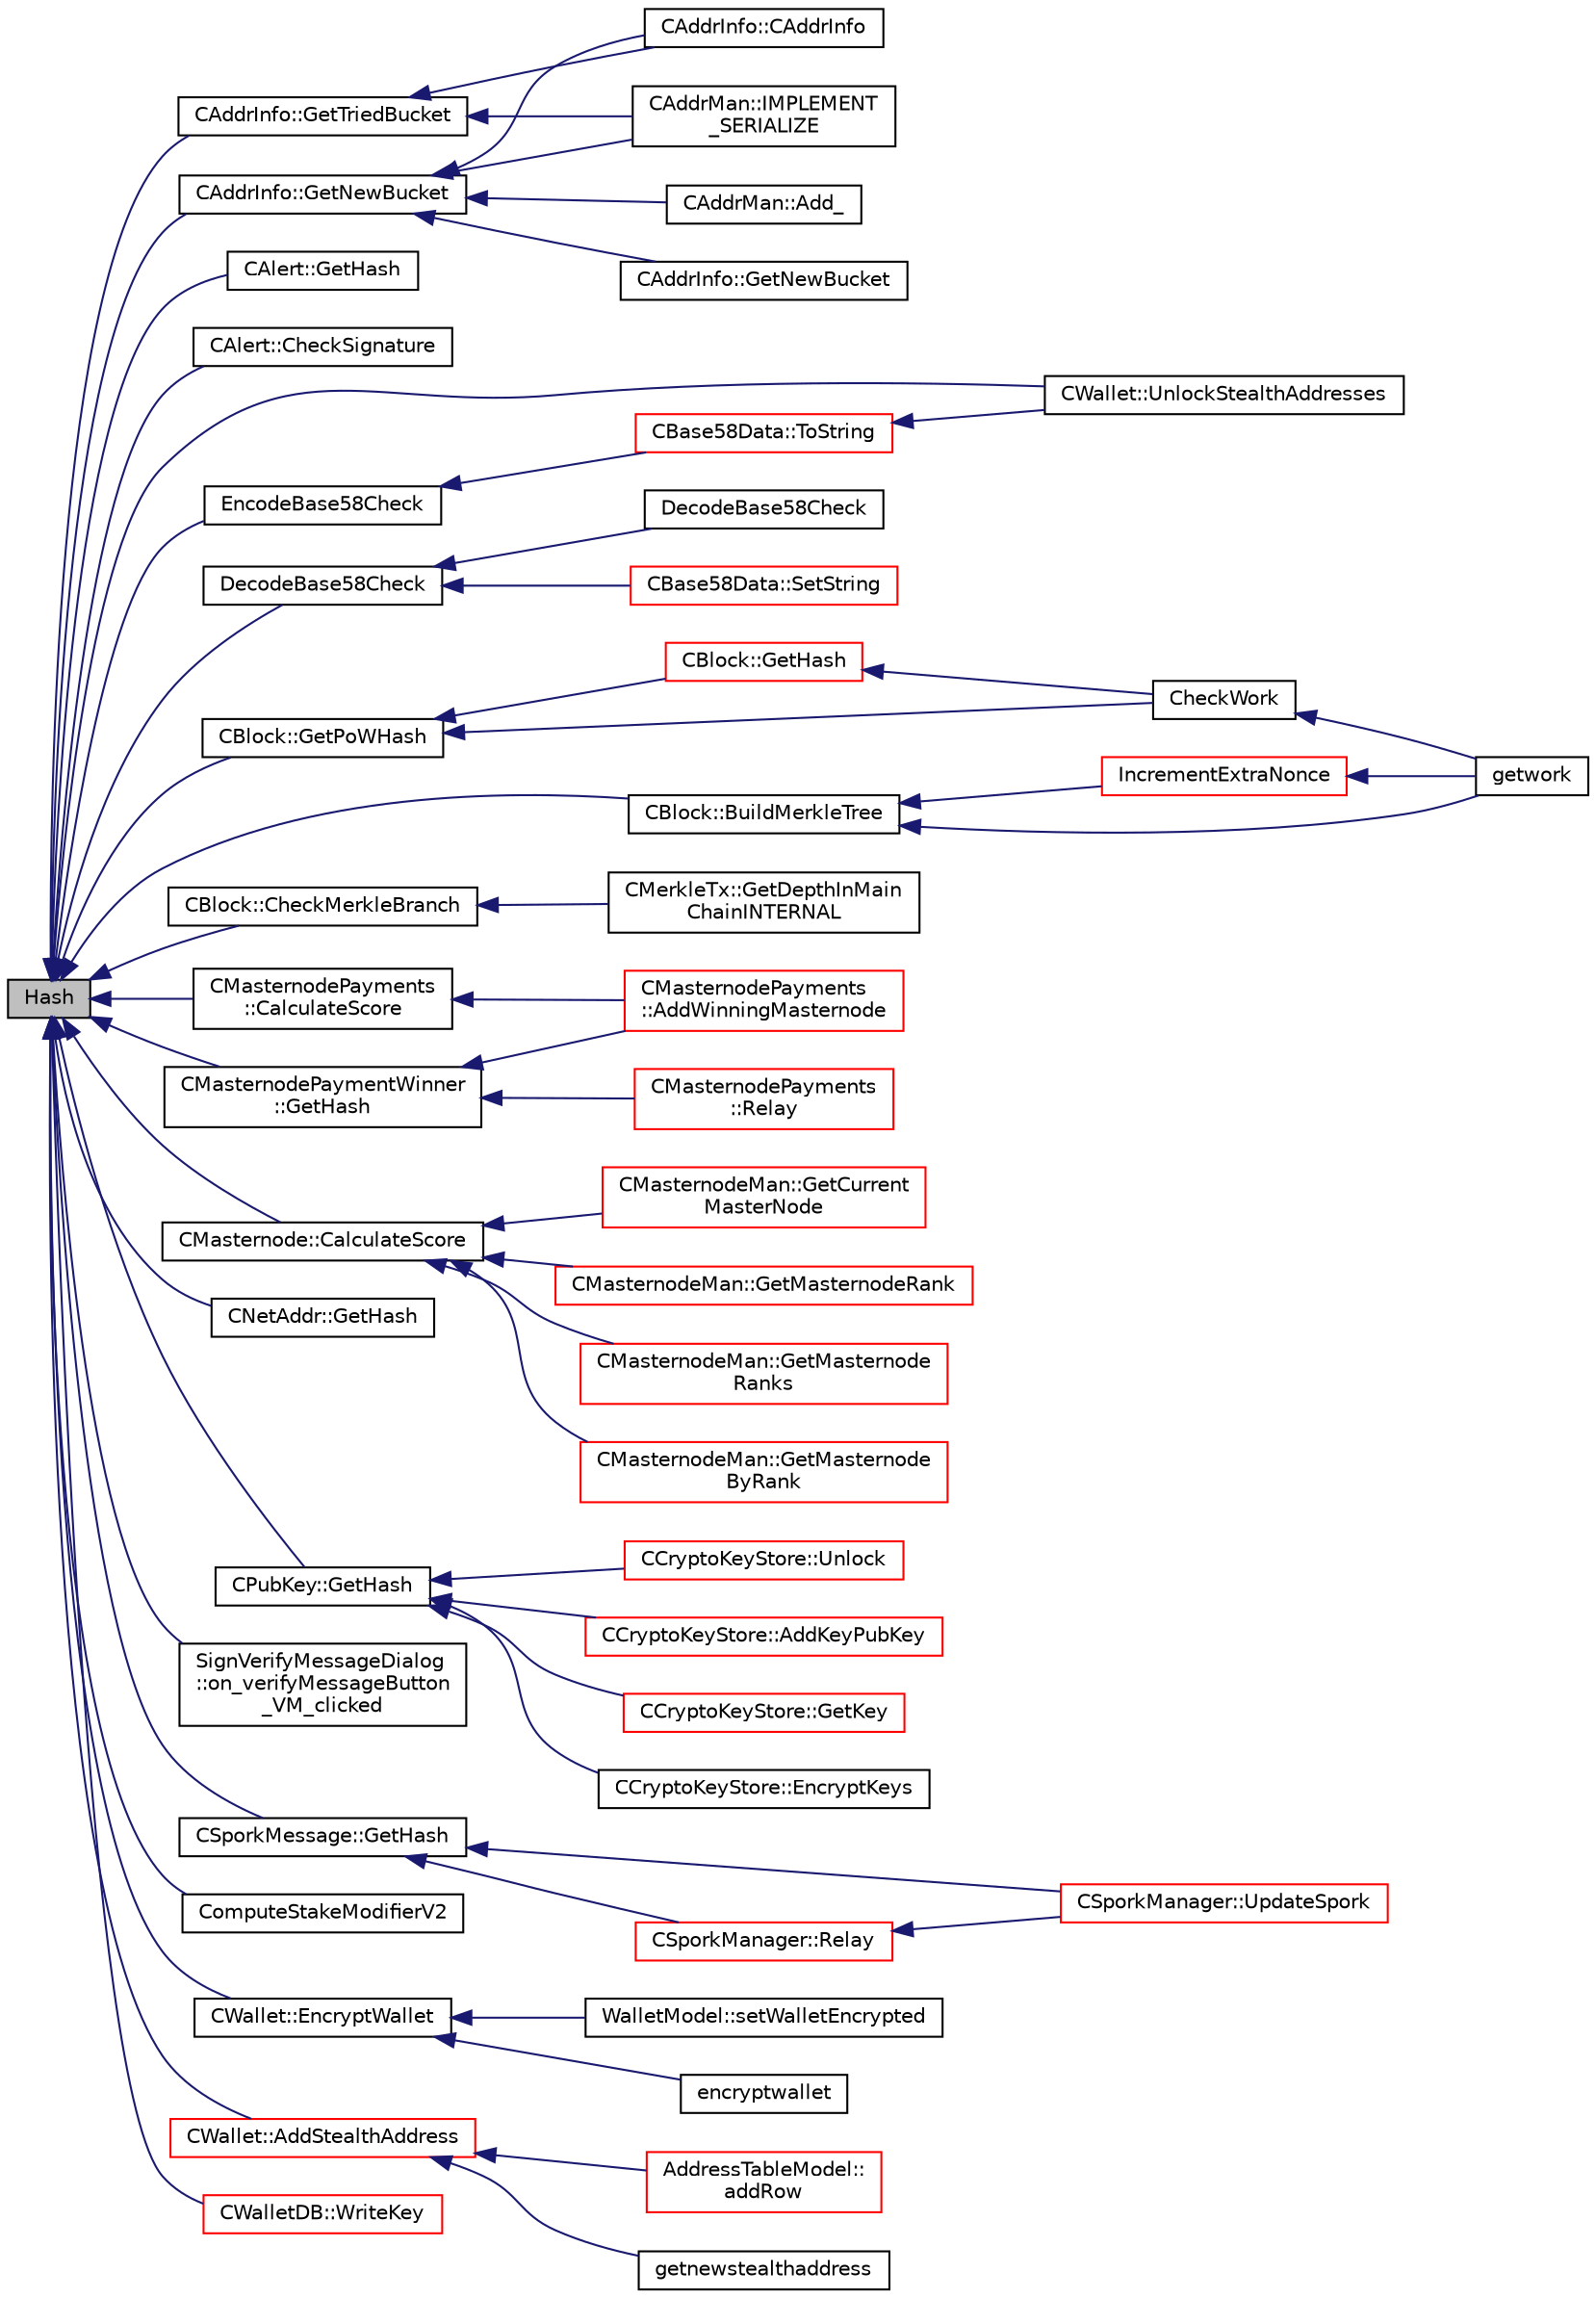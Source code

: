 digraph "Hash"
{
  edge [fontname="Helvetica",fontsize="10",labelfontname="Helvetica",labelfontsize="10"];
  node [fontname="Helvetica",fontsize="10",shape=record];
  rankdir="LR";
  Node7 [label="Hash",height=0.2,width=0.4,color="black", fillcolor="grey75", style="filled", fontcolor="black"];
  Node7 -> Node8 [dir="back",color="midnightblue",fontsize="10",style="solid",fontname="Helvetica"];
  Node8 [label="CAddrInfo::GetTriedBucket",height=0.2,width=0.4,color="black", fillcolor="white", style="filled",URL="$dd/d92/class_c_addr_info.html#a2a541a16ab155a09afc6666328e920b2"];
  Node8 -> Node9 [dir="back",color="midnightblue",fontsize="10",style="solid",fontname="Helvetica"];
  Node9 [label="CAddrInfo::CAddrInfo",height=0.2,width=0.4,color="black", fillcolor="white", style="filled",URL="$dd/d92/class_c_addr_info.html#ae14c3a91bb669e5580be1d3767264187"];
  Node8 -> Node10 [dir="back",color="midnightblue",fontsize="10",style="solid",fontname="Helvetica"];
  Node10 [label="CAddrMan::IMPLEMENT\l_SERIALIZE",height=0.2,width=0.4,color="black", fillcolor="white", style="filled",URL="$d1/dc7/class_c_addr_man.html#ac9e9b97d2eccdf4d2864e2e21dda1b8d"];
  Node7 -> Node11 [dir="back",color="midnightblue",fontsize="10",style="solid",fontname="Helvetica"];
  Node11 [label="CAddrInfo::GetNewBucket",height=0.2,width=0.4,color="black", fillcolor="white", style="filled",URL="$dd/d92/class_c_addr_info.html#a85faee0bb6c4d2bd6e63ed66c011bc75"];
  Node11 -> Node12 [dir="back",color="midnightblue",fontsize="10",style="solid",fontname="Helvetica"];
  Node12 [label="CAddrMan::Add_",height=0.2,width=0.4,color="black", fillcolor="white", style="filled",URL="$d1/dc7/class_c_addr_man.html#a9dd6df8b1904548a86054d19d4a90724"];
  Node11 -> Node9 [dir="back",color="midnightblue",fontsize="10",style="solid",fontname="Helvetica"];
  Node11 -> Node13 [dir="back",color="midnightblue",fontsize="10",style="solid",fontname="Helvetica"];
  Node13 [label="CAddrInfo::GetNewBucket",height=0.2,width=0.4,color="black", fillcolor="white", style="filled",URL="$dd/d92/class_c_addr_info.html#af5990f1a51d8b64dfcdf995355eee1d3"];
  Node11 -> Node10 [dir="back",color="midnightblue",fontsize="10",style="solid",fontname="Helvetica"];
  Node7 -> Node14 [dir="back",color="midnightblue",fontsize="10",style="solid",fontname="Helvetica"];
  Node14 [label="CAlert::GetHash",height=0.2,width=0.4,color="black", fillcolor="white", style="filled",URL="$db/dff/class_c_alert.html#a059c136c9556e5e59a1a4dc39a97366d"];
  Node7 -> Node15 [dir="back",color="midnightblue",fontsize="10",style="solid",fontname="Helvetica"];
  Node15 [label="CAlert::CheckSignature",height=0.2,width=0.4,color="black", fillcolor="white", style="filled",URL="$db/dff/class_c_alert.html#a862d9fb7ebdfc0483b30862d2a75d527"];
  Node7 -> Node16 [dir="back",color="midnightblue",fontsize="10",style="solid",fontname="Helvetica"];
  Node16 [label="EncodeBase58Check",height=0.2,width=0.4,color="black", fillcolor="white", style="filled",URL="$d8/d53/base58_8h.html#ace9a5807ee51604f33044339f073ec76",tooltip="Encode a byte vector into a base58-encoded string, including checksum. "];
  Node16 -> Node17 [dir="back",color="midnightblue",fontsize="10",style="solid",fontname="Helvetica"];
  Node17 [label="CBase58Data::ToString",height=0.2,width=0.4,color="red", fillcolor="white", style="filled",URL="$d2/d08/class_c_base58_data.html#a7dc91af403ca02694b3247b15604e220"];
  Node17 -> Node43 [dir="back",color="midnightblue",fontsize="10",style="solid",fontname="Helvetica"];
  Node43 [label="CWallet::UnlockStealthAddresses",height=0.2,width=0.4,color="black", fillcolor="white", style="filled",URL="$d2/de5/class_c_wallet.html#ac45af0632ea59c56295d3158b7387f33"];
  Node7 -> Node48 [dir="back",color="midnightblue",fontsize="10",style="solid",fontname="Helvetica"];
  Node48 [label="DecodeBase58Check",height=0.2,width=0.4,color="black", fillcolor="white", style="filled",URL="$d8/d53/base58_8h.html#ae2dc7ad63e243509e0871ec4a5890678",tooltip="Decode a base58-encoded string (psz) that includes a checksum into a byte vector (vchRet), return true if decoding is successful. "];
  Node48 -> Node49 [dir="back",color="midnightblue",fontsize="10",style="solid",fontname="Helvetica"];
  Node49 [label="DecodeBase58Check",height=0.2,width=0.4,color="black", fillcolor="white", style="filled",URL="$d8/d53/base58_8h.html#a96597527b13547236b99430e6ac195b3",tooltip="Decode a base58-encoded string (str) that includes a checksum into a byte vector (vchRet), return true if decoding is successful. "];
  Node48 -> Node50 [dir="back",color="midnightblue",fontsize="10",style="solid",fontname="Helvetica"];
  Node50 [label="CBase58Data::SetString",height=0.2,width=0.4,color="red", fillcolor="white", style="filled",URL="$d2/d08/class_c_base58_data.html#a250fa3bc97d03c7d87de5485c8b49b57"];
  Node7 -> Node82 [dir="back",color="midnightblue",fontsize="10",style="solid",fontname="Helvetica"];
  Node82 [label="CBlock::BuildMerkleTree",height=0.2,width=0.4,color="black", fillcolor="white", style="filled",URL="$d3/d51/class_c_block.html#ad943ecec57cdf564937eee7becaecb88"];
  Node82 -> Node83 [dir="back",color="midnightblue",fontsize="10",style="solid",fontname="Helvetica"];
  Node83 [label="IncrementExtraNonce",height=0.2,width=0.4,color="red", fillcolor="white", style="filled",URL="$de/d13/miner_8h.html#a6f07c738a8aadffe748358e985b43d3f",tooltip="Modify the extranonce in a block. "];
  Node83 -> Node85 [dir="back",color="midnightblue",fontsize="10",style="solid",fontname="Helvetica"];
  Node85 [label="getwork",height=0.2,width=0.4,color="black", fillcolor="white", style="filled",URL="$d4/ddd/rpcmining_8cpp.html#a356be62c93d38267a7da9e1cb644d547"];
  Node82 -> Node85 [dir="back",color="midnightblue",fontsize="10",style="solid",fontname="Helvetica"];
  Node7 -> Node86 [dir="back",color="midnightblue",fontsize="10",style="solid",fontname="Helvetica"];
  Node86 [label="CBlock::CheckMerkleBranch",height=0.2,width=0.4,color="black", fillcolor="white", style="filled",URL="$d3/d51/class_c_block.html#ab0d596c51fb317e3cb6f444015a652a5"];
  Node86 -> Node87 [dir="back",color="midnightblue",fontsize="10",style="solid",fontname="Helvetica"];
  Node87 [label="CMerkleTx::GetDepthInMain\lChainINTERNAL",height=0.2,width=0.4,color="black", fillcolor="white", style="filled",URL="$d1/dff/class_c_merkle_tx.html#ac6df0de7016d9d5fdfd8fe2b22ad423f"];
  Node7 -> Node88 [dir="back",color="midnightblue",fontsize="10",style="solid",fontname="Helvetica"];
  Node88 [label="CMasternodePayments\l::CalculateScore",height=0.2,width=0.4,color="black", fillcolor="white", style="filled",URL="$dc/d9a/class_c_masternode_payments.html#aab3b31d98a1900371f350b1bc78b346a"];
  Node88 -> Node89 [dir="back",color="midnightblue",fontsize="10",style="solid",fontname="Helvetica"];
  Node89 [label="CMasternodePayments\l::AddWinningMasternode",height=0.2,width=0.4,color="red", fillcolor="white", style="filled",URL="$dc/d9a/class_c_masternode_payments.html#a0812cd761893ca4fc5b1131fc535115c"];
  Node7 -> Node90 [dir="back",color="midnightblue",fontsize="10",style="solid",fontname="Helvetica"];
  Node90 [label="CMasternodePaymentWinner\l::GetHash",height=0.2,width=0.4,color="black", fillcolor="white", style="filled",URL="$d5/d2b/class_c_masternode_payment_winner.html#a0580947e55d3bee159825472ca95ff67"];
  Node90 -> Node89 [dir="back",color="midnightblue",fontsize="10",style="solid",fontname="Helvetica"];
  Node90 -> Node91 [dir="back",color="midnightblue",fontsize="10",style="solid",fontname="Helvetica"];
  Node91 [label="CMasternodePayments\l::Relay",height=0.2,width=0.4,color="red", fillcolor="white", style="filled",URL="$dc/d9a/class_c_masternode_payments.html#a21b0a4c30a2d6e02b7530370a65767fd"];
  Node7 -> Node92 [dir="back",color="midnightblue",fontsize="10",style="solid",fontname="Helvetica"];
  Node92 [label="CMasternode::CalculateScore",height=0.2,width=0.4,color="black", fillcolor="white", style="filled",URL="$d6/dac/class_c_masternode.html#a5193b7bca7224b39c455ddd39f0846f3"];
  Node92 -> Node93 [dir="back",color="midnightblue",fontsize="10",style="solid",fontname="Helvetica"];
  Node93 [label="CMasternodeMan::GetCurrent\lMasterNode",height=0.2,width=0.4,color="red", fillcolor="white", style="filled",URL="$dc/d6b/class_c_masternode_man.html#a2b3a91870855e8fcb9b2b6e00c35197f"];
  Node92 -> Node95 [dir="back",color="midnightblue",fontsize="10",style="solid",fontname="Helvetica"];
  Node95 [label="CMasternodeMan::GetMasternodeRank",height=0.2,width=0.4,color="red", fillcolor="white", style="filled",URL="$dc/d6b/class_c_masternode_man.html#a41fd522da90284837d5dcb1e2d2e7d7c"];
  Node92 -> Node100 [dir="back",color="midnightblue",fontsize="10",style="solid",fontname="Helvetica"];
  Node100 [label="CMasternodeMan::GetMasternode\lRanks",height=0.2,width=0.4,color="red", fillcolor="white", style="filled",URL="$dc/d6b/class_c_masternode_man.html#ac06180b4570d5d1b098979c2f59a7a90"];
  Node92 -> Node101 [dir="back",color="midnightblue",fontsize="10",style="solid",fontname="Helvetica"];
  Node101 [label="CMasternodeMan::GetMasternode\lByRank",height=0.2,width=0.4,color="red", fillcolor="white", style="filled",URL="$dc/d6b/class_c_masternode_man.html#ab32afaad2651c69d2f93c68aee466677"];
  Node7 -> Node104 [dir="back",color="midnightblue",fontsize="10",style="solid",fontname="Helvetica"];
  Node104 [label="CNetAddr::GetHash",height=0.2,width=0.4,color="black", fillcolor="white", style="filled",URL="$d3/dc3/class_c_net_addr.html#a8fae7d32e83e9fbb9ce0216f896133c9"];
  Node7 -> Node105 [dir="back",color="midnightblue",fontsize="10",style="solid",fontname="Helvetica"];
  Node105 [label="CBlock::GetPoWHash",height=0.2,width=0.4,color="black", fillcolor="white", style="filled",URL="$d3/d51/class_c_block.html#af203beb528a62ec30b0453cf5d860044"];
  Node105 -> Node106 [dir="back",color="midnightblue",fontsize="10",style="solid",fontname="Helvetica"];
  Node106 [label="CheckWork",height=0.2,width=0.4,color="black", fillcolor="white", style="filled",URL="$de/d13/miner_8h.html#aadd8a05aa6d8fae1c0f4daa5e971a12a",tooltip="Check mined proof-of-work block. "];
  Node106 -> Node85 [dir="back",color="midnightblue",fontsize="10",style="solid",fontname="Helvetica"];
  Node105 -> Node107 [dir="back",color="midnightblue",fontsize="10",style="solid",fontname="Helvetica"];
  Node107 [label="CBlock::GetHash",height=0.2,width=0.4,color="red", fillcolor="white", style="filled",URL="$d3/d51/class_c_block.html#a681acf1fa72ec2ed6c83ea5afc14e0f3"];
  Node107 -> Node106 [dir="back",color="midnightblue",fontsize="10",style="solid",fontname="Helvetica"];
  Node7 -> Node144 [dir="back",color="midnightblue",fontsize="10",style="solid",fontname="Helvetica"];
  Node144 [label="CPubKey::GetHash",height=0.2,width=0.4,color="black", fillcolor="white", style="filled",URL="$da/d4e/class_c_pub_key.html#ab1aaa3f6085a3e9bc034d3e1269d870d"];
  Node144 -> Node145 [dir="back",color="midnightblue",fontsize="10",style="solid",fontname="Helvetica"];
  Node145 [label="CCryptoKeyStore::Unlock",height=0.2,width=0.4,color="red", fillcolor="white", style="filled",URL="$db/dad/class_c_crypto_key_store.html#a81bd70e18aa75f566526620a74f9cd88"];
  Node144 -> Node158 [dir="back",color="midnightblue",fontsize="10",style="solid",fontname="Helvetica"];
  Node158 [label="CCryptoKeyStore::AddKeyPubKey",height=0.2,width=0.4,color="red", fillcolor="white", style="filled",URL="$db/dad/class_c_crypto_key_store.html#a340109b8673267676a34664a76ed3274"];
  Node144 -> Node161 [dir="back",color="midnightblue",fontsize="10",style="solid",fontname="Helvetica"];
  Node161 [label="CCryptoKeyStore::GetKey",height=0.2,width=0.4,color="red", fillcolor="white", style="filled",URL="$db/dad/class_c_crypto_key_store.html#af46ec271fffb65a113702ba40a3738c8"];
  Node144 -> Node166 [dir="back",color="midnightblue",fontsize="10",style="solid",fontname="Helvetica"];
  Node166 [label="CCryptoKeyStore::EncryptKeys",height=0.2,width=0.4,color="black", fillcolor="white", style="filled",URL="$db/dad/class_c_crypto_key_store.html#a8c0f6b63fb04193df16243c4459b7c61"];
  Node7 -> Node167 [dir="back",color="midnightblue",fontsize="10",style="solid",fontname="Helvetica"];
  Node167 [label="SignVerifyMessageDialog\l::on_verifyMessageButton\l_VM_clicked",height=0.2,width=0.4,color="black", fillcolor="white", style="filled",URL="$d1/d26/class_sign_verify_message_dialog.html#ae37dec200b27f23c409221511447ae1e"];
  Node7 -> Node168 [dir="back",color="midnightblue",fontsize="10",style="solid",fontname="Helvetica"];
  Node168 [label="CSporkMessage::GetHash",height=0.2,width=0.4,color="black", fillcolor="white", style="filled",URL="$de/d81/class_c_spork_message.html#aa71d5976465a8edb3f11901b14b9df65"];
  Node168 -> Node70 [dir="back",color="midnightblue",fontsize="10",style="solid",fontname="Helvetica"];
  Node70 [label="CSporkManager::UpdateSpork",height=0.2,width=0.4,color="red", fillcolor="white", style="filled",URL="$d2/d5e/class_c_spork_manager.html#a51293c5c9db22f4435f044b4ccb65028"];
  Node168 -> Node169 [dir="back",color="midnightblue",fontsize="10",style="solid",fontname="Helvetica"];
  Node169 [label="CSporkManager::Relay",height=0.2,width=0.4,color="red", fillcolor="white", style="filled",URL="$d2/d5e/class_c_spork_manager.html#ae8651894670c02ecb5f99806376d5af2"];
  Node169 -> Node70 [dir="back",color="midnightblue",fontsize="10",style="solid",fontname="Helvetica"];
  Node7 -> Node170 [dir="back",color="midnightblue",fontsize="10",style="solid",fontname="Helvetica"];
  Node170 [label="ComputeStakeModifierV2",height=0.2,width=0.4,color="black", fillcolor="white", style="filled",URL="$d4/dd4/stake_8h.html#ae7cea47493b7e179fe492df175c9cfdc"];
  Node7 -> Node171 [dir="back",color="midnightblue",fontsize="10",style="solid",fontname="Helvetica"];
  Node171 [label="CWallet::EncryptWallet",height=0.2,width=0.4,color="black", fillcolor="white", style="filled",URL="$d2/de5/class_c_wallet.html#ab34fe5bf771619dcbe22a65f013e5469"];
  Node171 -> Node172 [dir="back",color="midnightblue",fontsize="10",style="solid",fontname="Helvetica"];
  Node172 [label="WalletModel::setWalletEncrypted",height=0.2,width=0.4,color="black", fillcolor="white", style="filled",URL="$d4/d27/class_wallet_model.html#a444340830badcd48e3a4dd6b03d9c4d7"];
  Node171 -> Node173 [dir="back",color="midnightblue",fontsize="10",style="solid",fontname="Helvetica"];
  Node173 [label="encryptwallet",height=0.2,width=0.4,color="black", fillcolor="white", style="filled",URL="$df/d1d/rpcwallet_8cpp.html#a5fb49bac2748015a256c63e9f8ccc539"];
  Node7 -> Node174 [dir="back",color="midnightblue",fontsize="10",style="solid",fontname="Helvetica"];
  Node174 [label="CWallet::AddStealthAddress",height=0.2,width=0.4,color="red", fillcolor="white", style="filled",URL="$d2/de5/class_c_wallet.html#a19d6a23e37ff619c741b7dfa9279b973"];
  Node174 -> Node175 [dir="back",color="midnightblue",fontsize="10",style="solid",fontname="Helvetica"];
  Node175 [label="AddressTableModel::\laddRow",height=0.2,width=0.4,color="red", fillcolor="white", style="filled",URL="$d9/ded/class_address_table_model.html#a08ab9ae401a18d193f0e39551de81280"];
  Node174 -> Node178 [dir="back",color="midnightblue",fontsize="10",style="solid",fontname="Helvetica"];
  Node178 [label="getnewstealthaddress",height=0.2,width=0.4,color="black", fillcolor="white", style="filled",URL="$df/d1d/rpcwallet_8cpp.html#a59139de50de79af3d3960ddbb5ee5340"];
  Node7 -> Node43 [dir="back",color="midnightblue",fontsize="10",style="solid",fontname="Helvetica"];
  Node7 -> Node180 [dir="back",color="midnightblue",fontsize="10",style="solid",fontname="Helvetica"];
  Node180 [label="CWalletDB::WriteKey",height=0.2,width=0.4,color="red", fillcolor="white", style="filled",URL="$d4/d90/class_c_wallet_d_b.html#a7ebef5e0c7f604aa2159ba96d527e3a2"];
}
